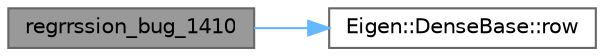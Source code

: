 digraph "regrrssion_bug_1410"
{
 // LATEX_PDF_SIZE
  bgcolor="transparent";
  edge [fontname=Helvetica,fontsize=10,labelfontname=Helvetica,labelfontsize=10];
  node [fontname=Helvetica,fontsize=10,shape=box,height=0.2,width=0.4];
  rankdir="LR";
  Node1 [id="Node000001",label="regrrssion_bug_1410",height=0.2,width=0.4,color="gray40", fillcolor="grey60", style="filled", fontcolor="black",tooltip=" "];
  Node1 -> Node2 [id="edge2_Node000001_Node000002",color="steelblue1",style="solid",tooltip=" "];
  Node2 [id="Node000002",label="Eigen::DenseBase::row",height=0.2,width=0.4,color="grey40", fillcolor="white", style="filled",URL="$class_eigen_1_1_dense_base.html#a4ea11afe36c7962c706caa93decd1380",tooltip=" "];
}
